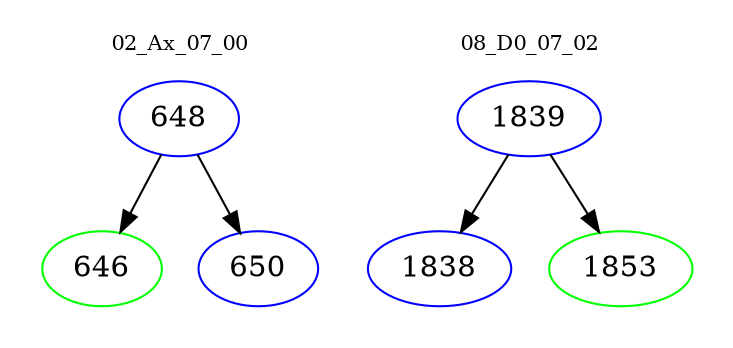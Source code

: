 digraph{
subgraph cluster_0 {
color = white
label = "02_Ax_07_00";
fontsize=10;
T0_648 [label="648", color="blue"]
T0_648 -> T0_646 [color="black"]
T0_646 [label="646", color="green"]
T0_648 -> T0_650 [color="black"]
T0_650 [label="650", color="blue"]
}
subgraph cluster_1 {
color = white
label = "08_D0_07_02";
fontsize=10;
T1_1839 [label="1839", color="blue"]
T1_1839 -> T1_1838 [color="black"]
T1_1838 [label="1838", color="blue"]
T1_1839 -> T1_1853 [color="black"]
T1_1853 [label="1853", color="green"]
}
}
